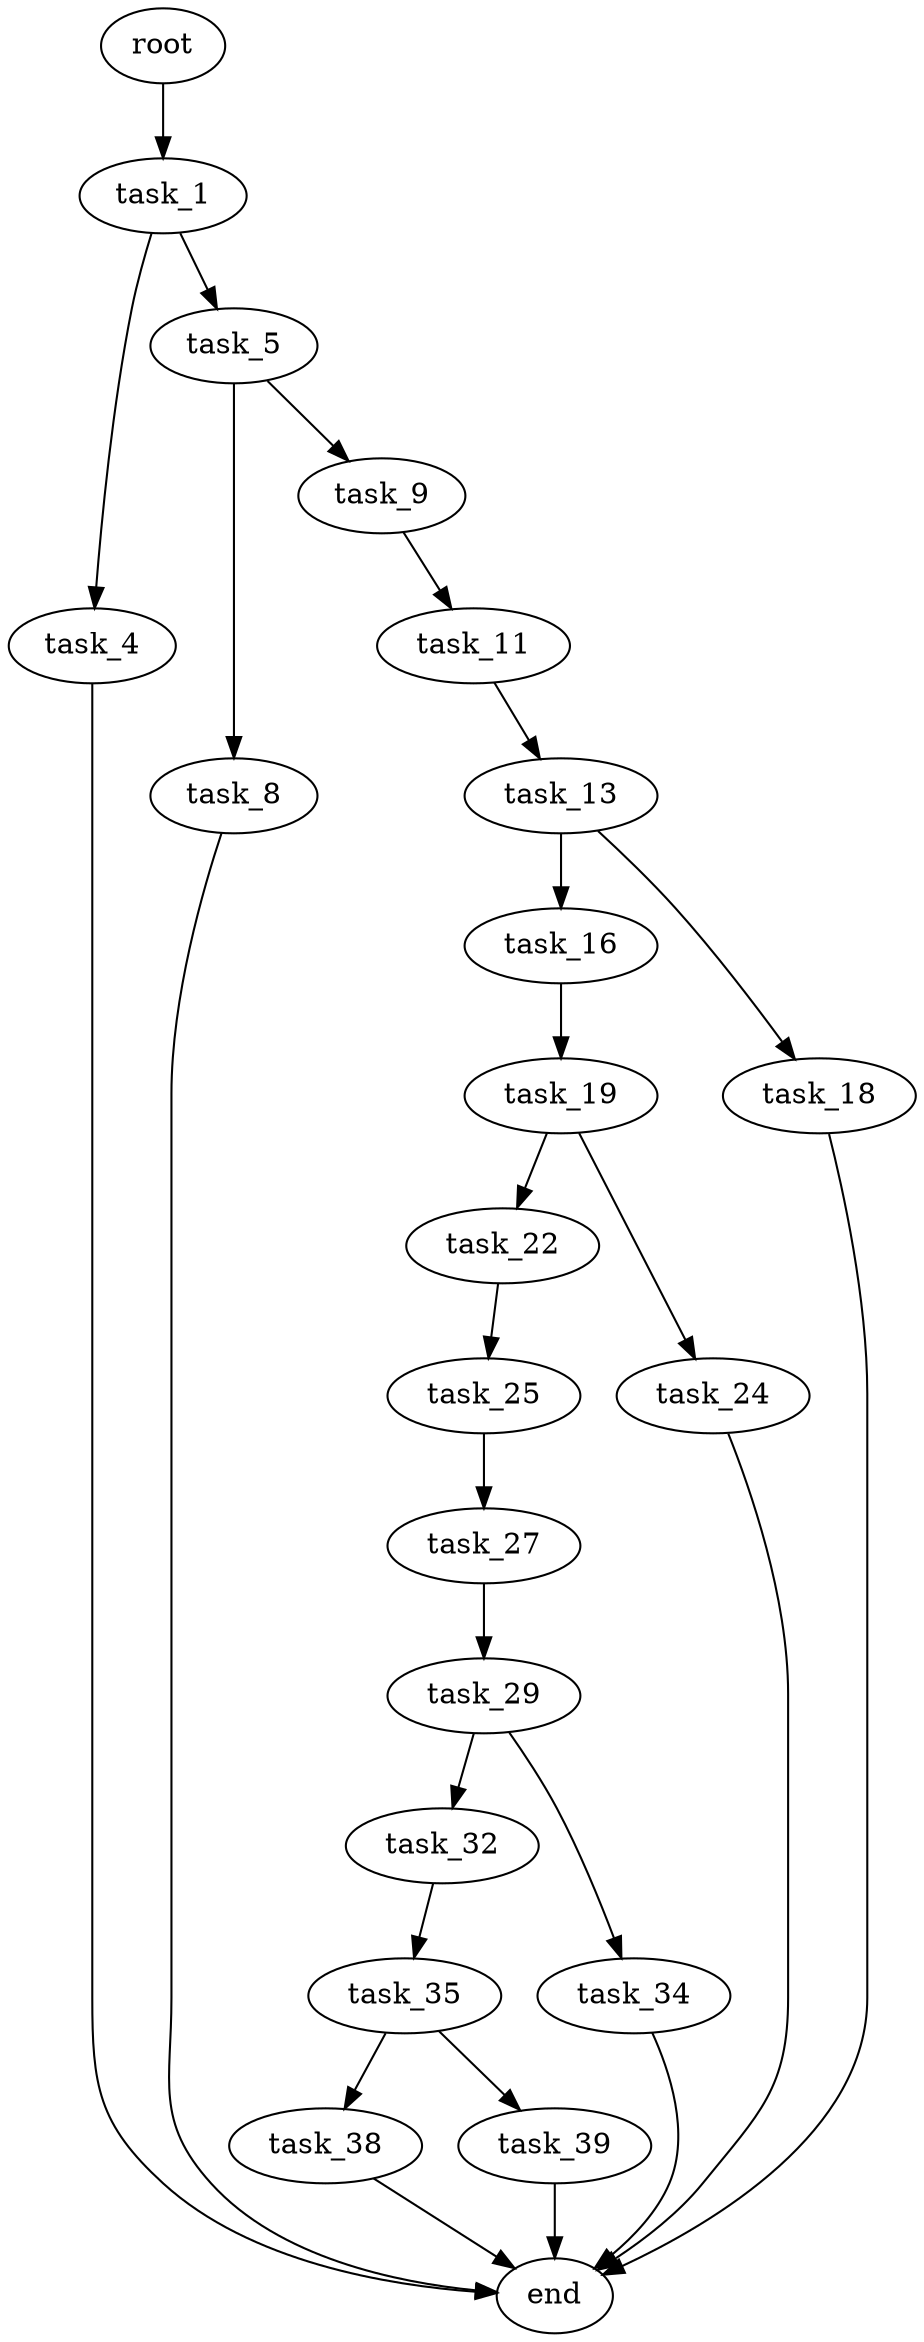 digraph G {
  root [size="0.000000"];
  task_1 [size="46258353378.000000"];
  task_4 [size="549755813888.000000"];
  task_5 [size="2005389067.000000"];
  end [size="0.000000"];
  task_8 [size="1073741824000.000000"];
  task_9 [size="30410468652.000000"];
  task_11 [size="8589934592.000000"];
  task_13 [size="16302147060.000000"];
  task_16 [size="77452587211.000000"];
  task_18 [size="3928767725.000000"];
  task_19 [size="300872633091.000000"];
  task_22 [size="12719817888.000000"];
  task_24 [size="68719476736.000000"];
  task_25 [size="38227961662.000000"];
  task_27 [size="34208499254.000000"];
  task_29 [size="1429719752.000000"];
  task_32 [size="450757587384.000000"];
  task_34 [size="26263516123.000000"];
  task_35 [size="606505323005.000000"];
  task_38 [size="8589934592.000000"];
  task_39 [size="17146141404.000000"];

  root -> task_1 [size="1.000000"];
  task_1 -> task_4 [size="33554432.000000"];
  task_1 -> task_5 [size="33554432.000000"];
  task_4 -> end [size="1.000000"];
  task_5 -> task_8 [size="33554432.000000"];
  task_5 -> task_9 [size="33554432.000000"];
  task_8 -> end [size="1.000000"];
  task_9 -> task_11 [size="536870912.000000"];
  task_11 -> task_13 [size="33554432.000000"];
  task_13 -> task_16 [size="411041792.000000"];
  task_13 -> task_18 [size="411041792.000000"];
  task_16 -> task_19 [size="75497472.000000"];
  task_18 -> end [size="1.000000"];
  task_19 -> task_22 [size="209715200.000000"];
  task_19 -> task_24 [size="209715200.000000"];
  task_22 -> task_25 [size="411041792.000000"];
  task_24 -> end [size="1.000000"];
  task_25 -> task_27 [size="33554432.000000"];
  task_27 -> task_29 [size="33554432.000000"];
  task_29 -> task_32 [size="75497472.000000"];
  task_29 -> task_34 [size="75497472.000000"];
  task_32 -> task_35 [size="536870912.000000"];
  task_34 -> end [size="1.000000"];
  task_35 -> task_38 [size="838860800.000000"];
  task_35 -> task_39 [size="838860800.000000"];
  task_38 -> end [size="1.000000"];
  task_39 -> end [size="1.000000"];
}
